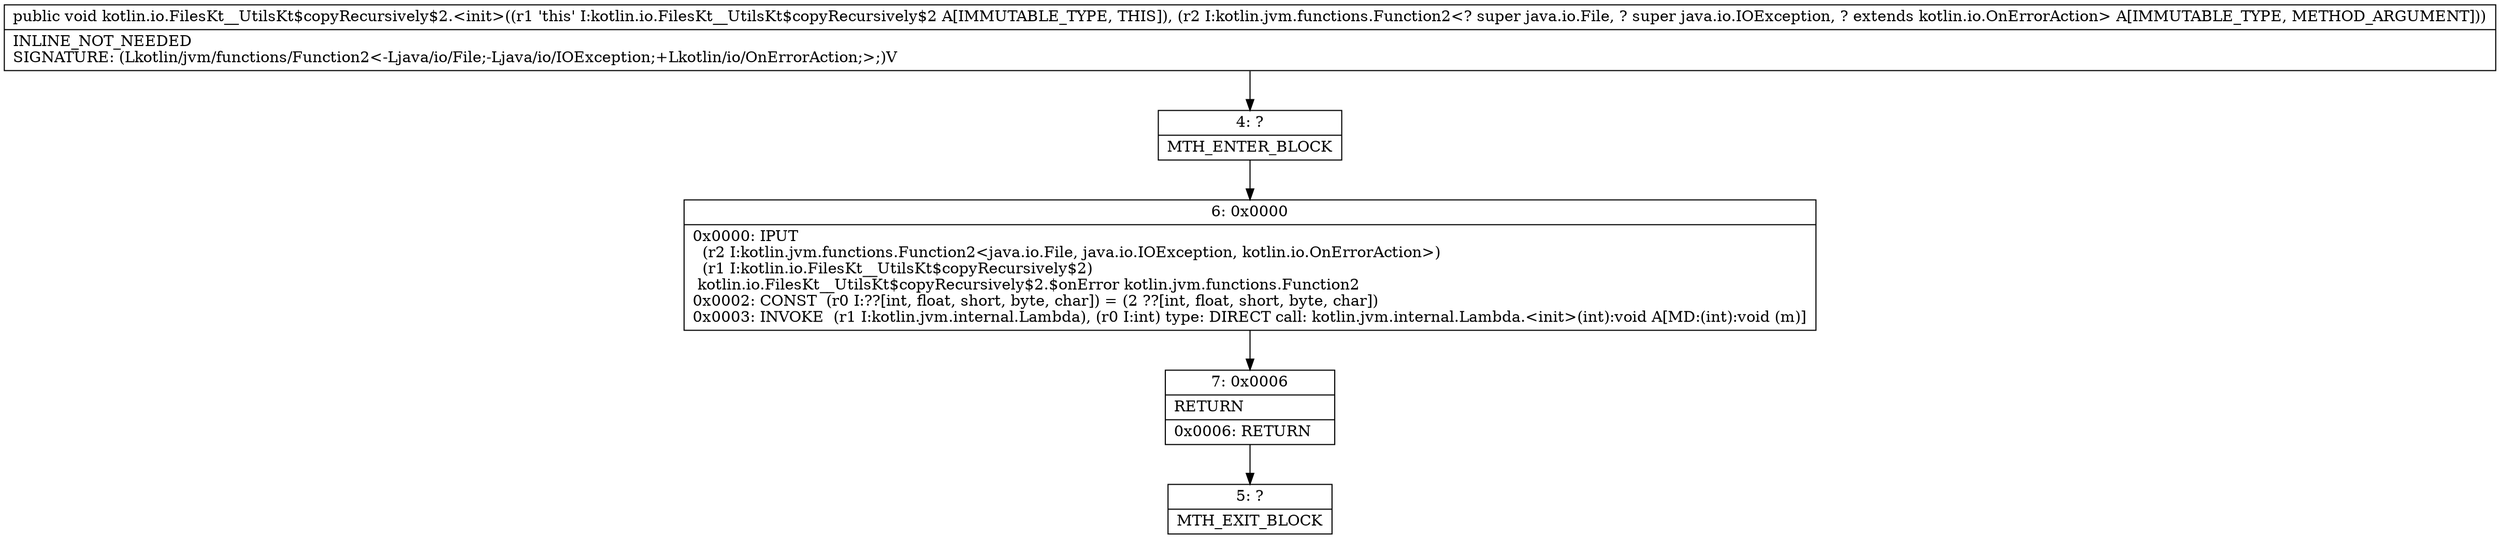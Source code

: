 digraph "CFG forkotlin.io.FilesKt__UtilsKt$copyRecursively$2.\<init\>(Lkotlin\/jvm\/functions\/Function2;)V" {
Node_4 [shape=record,label="{4\:\ ?|MTH_ENTER_BLOCK\l}"];
Node_6 [shape=record,label="{6\:\ 0x0000|0x0000: IPUT  \l  (r2 I:kotlin.jvm.functions.Function2\<java.io.File, java.io.IOException, kotlin.io.OnErrorAction\>)\l  (r1 I:kotlin.io.FilesKt__UtilsKt$copyRecursively$2)\l kotlin.io.FilesKt__UtilsKt$copyRecursively$2.$onError kotlin.jvm.functions.Function2 \l0x0002: CONST  (r0 I:??[int, float, short, byte, char]) = (2 ??[int, float, short, byte, char]) \l0x0003: INVOKE  (r1 I:kotlin.jvm.internal.Lambda), (r0 I:int) type: DIRECT call: kotlin.jvm.internal.Lambda.\<init\>(int):void A[MD:(int):void (m)]\l}"];
Node_7 [shape=record,label="{7\:\ 0x0006|RETURN\l|0x0006: RETURN   \l}"];
Node_5 [shape=record,label="{5\:\ ?|MTH_EXIT_BLOCK\l}"];
MethodNode[shape=record,label="{public void kotlin.io.FilesKt__UtilsKt$copyRecursively$2.\<init\>((r1 'this' I:kotlin.io.FilesKt__UtilsKt$copyRecursively$2 A[IMMUTABLE_TYPE, THIS]), (r2 I:kotlin.jvm.functions.Function2\<? super java.io.File, ? super java.io.IOException, ? extends kotlin.io.OnErrorAction\> A[IMMUTABLE_TYPE, METHOD_ARGUMENT]))  | INLINE_NOT_NEEDED\lSIGNATURE: (Lkotlin\/jvm\/functions\/Function2\<\-Ljava\/io\/File;\-Ljava\/io\/IOException;+Lkotlin\/io\/OnErrorAction;\>;)V\l}"];
MethodNode -> Node_4;Node_4 -> Node_6;
Node_6 -> Node_7;
Node_7 -> Node_5;
}

